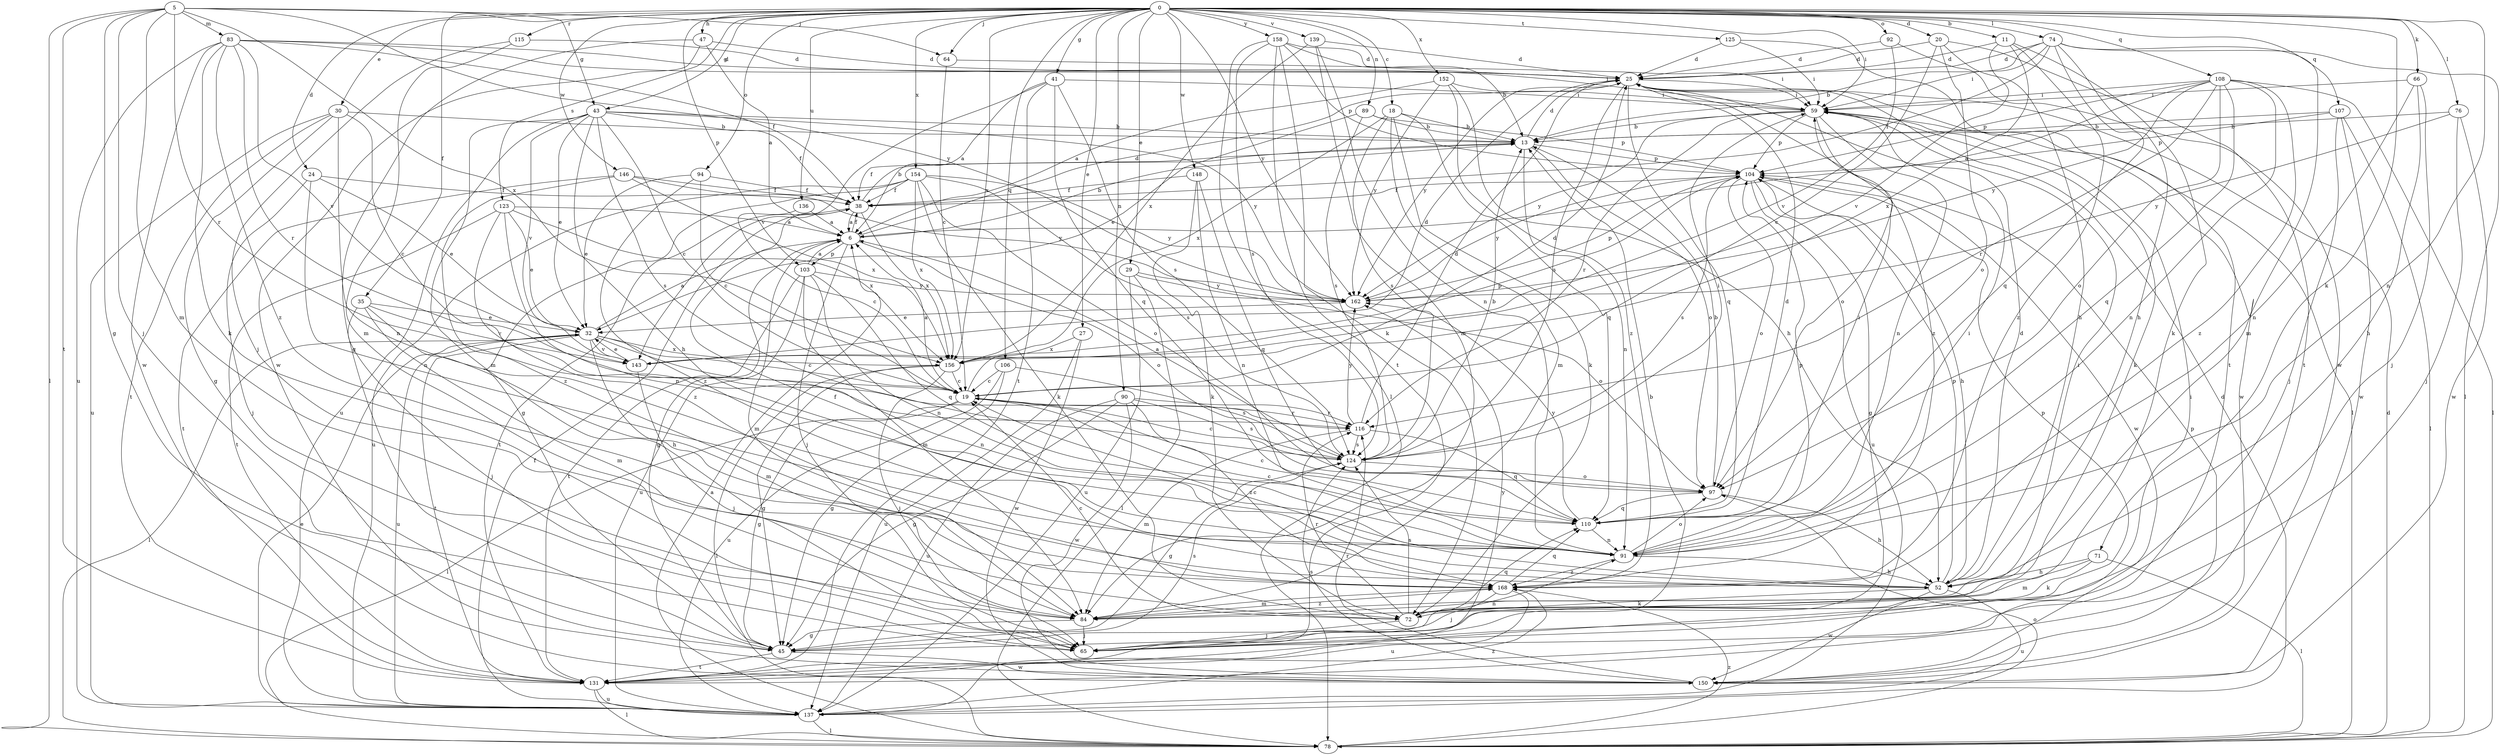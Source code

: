 strict digraph  {
0;
5;
6;
11;
13;
18;
19;
20;
24;
25;
27;
29;
30;
32;
35;
38;
41;
43;
45;
47;
52;
59;
64;
65;
66;
71;
72;
74;
76;
78;
83;
84;
89;
90;
91;
92;
94;
97;
103;
104;
106;
107;
108;
110;
115;
116;
123;
124;
125;
131;
136;
137;
139;
143;
146;
148;
150;
152;
154;
156;
158;
162;
168;
0 -> 11  [label=b];
0 -> 18  [label=c];
0 -> 20  [label=d];
0 -> 24  [label=d];
0 -> 27  [label=e];
0 -> 29  [label=e];
0 -> 30  [label=e];
0 -> 35  [label=f];
0 -> 41  [label=g];
0 -> 43  [label=g];
0 -> 47  [label=h];
0 -> 59  [label=i];
0 -> 64  [label=j];
0 -> 66  [label=k];
0 -> 71  [label=k];
0 -> 74  [label=l];
0 -> 76  [label=l];
0 -> 89  [label=n];
0 -> 90  [label=n];
0 -> 91  [label=n];
0 -> 92  [label=o];
0 -> 94  [label=o];
0 -> 103  [label=p];
0 -> 106  [label=q];
0 -> 107  [label=q];
0 -> 108  [label=q];
0 -> 115  [label=r];
0 -> 123  [label=s];
0 -> 125  [label=t];
0 -> 136  [label=u];
0 -> 139  [label=v];
0 -> 146  [label=w];
0 -> 148  [label=w];
0 -> 152  [label=x];
0 -> 154  [label=x];
0 -> 156  [label=x];
0 -> 158  [label=y];
0 -> 162  [label=y];
5 -> 43  [label=g];
5 -> 45  [label=g];
5 -> 64  [label=j];
5 -> 65  [label=j];
5 -> 78  [label=l];
5 -> 83  [label=m];
5 -> 84  [label=m];
5 -> 116  [label=r];
5 -> 131  [label=t];
5 -> 156  [label=x];
5 -> 162  [label=y];
6 -> 13  [label=b];
6 -> 25  [label=d];
6 -> 38  [label=f];
6 -> 45  [label=g];
6 -> 65  [label=j];
6 -> 84  [label=m];
6 -> 97  [label=o];
6 -> 103  [label=p];
11 -> 25  [label=d];
11 -> 72  [label=k];
11 -> 143  [label=v];
11 -> 156  [label=x];
11 -> 168  [label=z];
13 -> 25  [label=d];
13 -> 38  [label=f];
13 -> 91  [label=n];
13 -> 97  [label=o];
13 -> 104  [label=p];
18 -> 13  [label=b];
18 -> 72  [label=k];
18 -> 84  [label=m];
18 -> 110  [label=q];
18 -> 124  [label=s];
18 -> 156  [label=x];
19 -> 6  [label=a];
19 -> 25  [label=d];
19 -> 45  [label=g];
19 -> 78  [label=l];
19 -> 104  [label=p];
19 -> 116  [label=r];
20 -> 19  [label=c];
20 -> 25  [label=d];
20 -> 52  [label=h];
20 -> 97  [label=o];
20 -> 131  [label=t];
24 -> 32  [label=e];
24 -> 38  [label=f];
24 -> 65  [label=j];
24 -> 91  [label=n];
25 -> 59  [label=i];
25 -> 78  [label=l];
25 -> 110  [label=q];
25 -> 124  [label=s];
25 -> 162  [label=y];
25 -> 168  [label=z];
27 -> 137  [label=u];
27 -> 150  [label=w];
27 -> 156  [label=x];
29 -> 78  [label=l];
29 -> 97  [label=o];
29 -> 137  [label=u];
29 -> 162  [label=y];
30 -> 13  [label=b];
30 -> 19  [label=c];
30 -> 45  [label=g];
30 -> 91  [label=n];
30 -> 131  [label=t];
30 -> 137  [label=u];
32 -> 6  [label=a];
32 -> 19  [label=c];
32 -> 78  [label=l];
32 -> 84  [label=m];
32 -> 91  [label=n];
32 -> 131  [label=t];
32 -> 137  [label=u];
32 -> 143  [label=v];
32 -> 156  [label=x];
35 -> 32  [label=e];
35 -> 52  [label=h];
35 -> 65  [label=j];
35 -> 84  [label=m];
35 -> 143  [label=v];
38 -> 6  [label=a];
38 -> 13  [label=b];
38 -> 131  [label=t];
38 -> 156  [label=x];
41 -> 6  [label=a];
41 -> 59  [label=i];
41 -> 110  [label=q];
41 -> 124  [label=s];
41 -> 131  [label=t];
41 -> 143  [label=v];
43 -> 13  [label=b];
43 -> 19  [label=c];
43 -> 32  [label=e];
43 -> 38  [label=f];
43 -> 52  [label=h];
43 -> 84  [label=m];
43 -> 124  [label=s];
43 -> 137  [label=u];
43 -> 143  [label=v];
43 -> 162  [label=y];
45 -> 91  [label=n];
45 -> 124  [label=s];
45 -> 131  [label=t];
45 -> 150  [label=w];
47 -> 6  [label=a];
47 -> 25  [label=d];
47 -> 45  [label=g];
47 -> 150  [label=w];
52 -> 19  [label=c];
52 -> 25  [label=d];
52 -> 38  [label=f];
52 -> 72  [label=k];
52 -> 104  [label=p];
52 -> 137  [label=u];
52 -> 150  [label=w];
59 -> 13  [label=b];
59 -> 72  [label=k];
59 -> 91  [label=n];
59 -> 97  [label=o];
59 -> 104  [label=p];
59 -> 116  [label=r];
59 -> 150  [label=w];
59 -> 162  [label=y];
64 -> 19  [label=c];
64 -> 59  [label=i];
65 -> 13  [label=b];
65 -> 104  [label=p];
66 -> 52  [label=h];
66 -> 59  [label=i];
66 -> 65  [label=j];
66 -> 91  [label=n];
71 -> 52  [label=h];
71 -> 72  [label=k];
71 -> 78  [label=l];
71 -> 84  [label=m];
72 -> 19  [label=c];
72 -> 65  [label=j];
72 -> 110  [label=q];
72 -> 116  [label=r];
72 -> 124  [label=s];
74 -> 13  [label=b];
74 -> 25  [label=d];
74 -> 38  [label=f];
74 -> 52  [label=h];
74 -> 59  [label=i];
74 -> 78  [label=l];
74 -> 84  [label=m];
74 -> 110  [label=q];
76 -> 13  [label=b];
76 -> 65  [label=j];
76 -> 150  [label=w];
76 -> 162  [label=y];
78 -> 6  [label=a];
78 -> 25  [label=d];
78 -> 97  [label=o];
78 -> 168  [label=z];
83 -> 25  [label=d];
83 -> 38  [label=f];
83 -> 59  [label=i];
83 -> 72  [label=k];
83 -> 116  [label=r];
83 -> 137  [label=u];
83 -> 143  [label=v];
83 -> 150  [label=w];
83 -> 168  [label=z];
84 -> 45  [label=g];
84 -> 59  [label=i];
84 -> 65  [label=j];
84 -> 168  [label=z];
89 -> 13  [label=b];
89 -> 32  [label=e];
89 -> 104  [label=p];
89 -> 124  [label=s];
90 -> 45  [label=g];
90 -> 116  [label=r];
90 -> 124  [label=s];
90 -> 137  [label=u];
90 -> 150  [label=w];
90 -> 168  [label=z];
91 -> 19  [label=c];
91 -> 52  [label=h];
91 -> 59  [label=i];
91 -> 97  [label=o];
91 -> 104  [label=p];
91 -> 168  [label=z];
92 -> 25  [label=d];
92 -> 143  [label=v];
92 -> 150  [label=w];
94 -> 19  [label=c];
94 -> 32  [label=e];
94 -> 38  [label=f];
94 -> 168  [label=z];
97 -> 13  [label=b];
97 -> 52  [label=h];
97 -> 110  [label=q];
103 -> 6  [label=a];
103 -> 84  [label=m];
103 -> 91  [label=n];
103 -> 110  [label=q];
103 -> 131  [label=t];
103 -> 137  [label=u];
103 -> 162  [label=y];
104 -> 38  [label=f];
104 -> 45  [label=g];
104 -> 52  [label=h];
104 -> 97  [label=o];
104 -> 124  [label=s];
104 -> 137  [label=u];
104 -> 150  [label=w];
104 -> 162  [label=y];
106 -> 19  [label=c];
106 -> 45  [label=g];
106 -> 124  [label=s];
106 -> 137  [label=u];
107 -> 13  [label=b];
107 -> 65  [label=j];
107 -> 78  [label=l];
107 -> 104  [label=p];
107 -> 150  [label=w];
108 -> 6  [label=a];
108 -> 59  [label=i];
108 -> 78  [label=l];
108 -> 91  [label=n];
108 -> 97  [label=o];
108 -> 104  [label=p];
108 -> 110  [label=q];
108 -> 116  [label=r];
108 -> 162  [label=y];
108 -> 168  [label=z];
110 -> 19  [label=c];
110 -> 25  [label=d];
110 -> 59  [label=i];
110 -> 91  [label=n];
110 -> 162  [label=y];
115 -> 25  [label=d];
115 -> 65  [label=j];
115 -> 84  [label=m];
116 -> 25  [label=d];
116 -> 84  [label=m];
116 -> 110  [label=q];
116 -> 124  [label=s];
116 -> 162  [label=y];
123 -> 6  [label=a];
123 -> 32  [label=e];
123 -> 91  [label=n];
123 -> 131  [label=t];
123 -> 156  [label=x];
123 -> 168  [label=z];
124 -> 6  [label=a];
124 -> 13  [label=b];
124 -> 19  [label=c];
124 -> 45  [label=g];
124 -> 59  [label=i];
124 -> 97  [label=o];
125 -> 25  [label=d];
125 -> 59  [label=i];
125 -> 131  [label=t];
131 -> 59  [label=i];
131 -> 78  [label=l];
131 -> 137  [label=u];
131 -> 162  [label=y];
136 -> 6  [label=a];
136 -> 19  [label=c];
137 -> 25  [label=d];
137 -> 32  [label=e];
137 -> 38  [label=f];
137 -> 78  [label=l];
137 -> 168  [label=z];
139 -> 25  [label=d];
139 -> 84  [label=m];
139 -> 91  [label=n];
139 -> 156  [label=x];
143 -> 25  [label=d];
143 -> 32  [label=e];
143 -> 65  [label=j];
146 -> 38  [label=f];
146 -> 131  [label=t];
146 -> 156  [label=x];
146 -> 162  [label=y];
146 -> 168  [label=z];
148 -> 38  [label=f];
148 -> 72  [label=k];
148 -> 91  [label=n];
148 -> 110  [label=q];
150 -> 104  [label=p];
150 -> 116  [label=r];
150 -> 124  [label=s];
152 -> 6  [label=a];
152 -> 52  [label=h];
152 -> 59  [label=i];
152 -> 162  [label=y];
152 -> 168  [label=z];
154 -> 38  [label=f];
154 -> 45  [label=g];
154 -> 72  [label=k];
154 -> 97  [label=o];
154 -> 124  [label=s];
154 -> 137  [label=u];
154 -> 156  [label=x];
154 -> 162  [label=y];
156 -> 19  [label=c];
156 -> 45  [label=g];
156 -> 65  [label=j];
156 -> 78  [label=l];
158 -> 13  [label=b];
158 -> 25  [label=d];
158 -> 72  [label=k];
158 -> 78  [label=l];
158 -> 104  [label=p];
158 -> 124  [label=s];
158 -> 131  [label=t];
162 -> 32  [label=e];
162 -> 104  [label=p];
168 -> 65  [label=j];
168 -> 84  [label=m];
168 -> 110  [label=q];
168 -> 137  [label=u];
}

